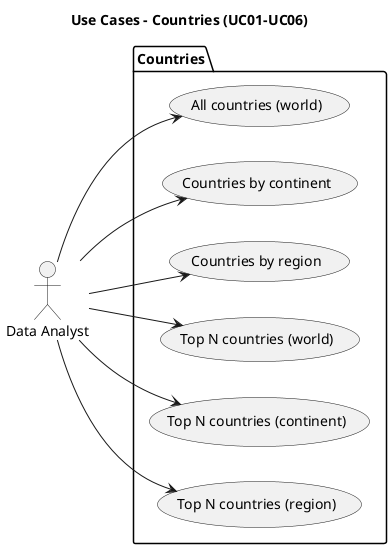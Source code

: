 @startuml
title Use Cases – Countries (UC01–UC06)
left to right direction
actor "Data Analyst" as A
package "Countries" {
  usecase UC01 as "All countries (world)"
  usecase UC02 as "Countries by continent"
  usecase UC03 as "Countries by region"
  usecase UC04 as "Top N countries (world)"
  usecase UC05 as "Top N countries (continent)"
  usecase UC06 as "Top N countries (region)"
}
A --> UC01
A --> UC02
A --> UC03
A --> UC04
A --> UC05
A --> UC06
@enduml
